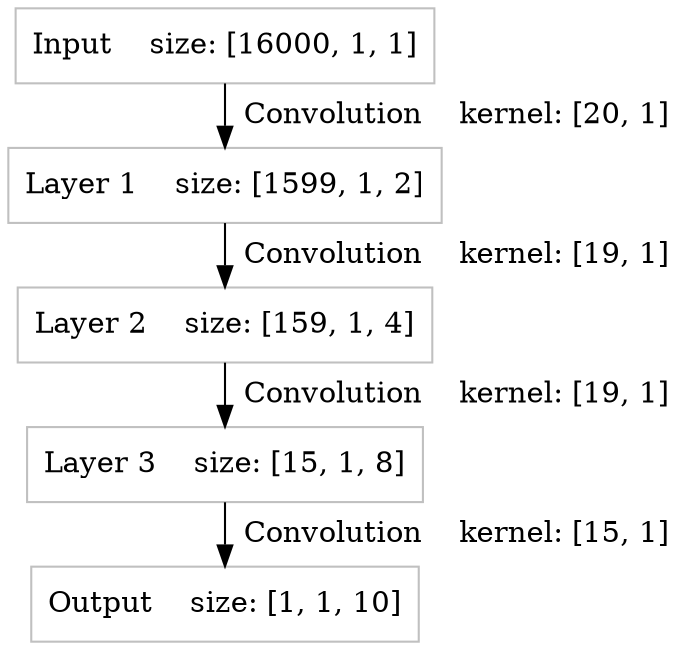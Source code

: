 digraph nn{

edge[
	_color = pink
	nodesep = 0.005
	ranksep = 0.005
	weight = 0.005
	height = 0.005
]
node[
	shape = rectangle 
	color = gray 
	_style = filled
	_width = 0.1
	_height = 0.1
	label = ""
	nodesep = 0.005
	ranksep = 0.005
]
graph[
	nodesep = 0.005
	ranksep = 0.005
	_rankdir = LR
]

Input [label="Input    size: [16000, 1, 1]"]
Layer1 [label="Layer 1    size: [1599, 1, 2]"]
Layer2 [label="Layer 2    size: [159, 1, 4]"]
Layer3 [label="Layer 3    size: [15, 1, 8]"]
Output [label="Output    size: [1, 1, 10]"]

Input->Layer1 [label="  Convolution    kernel: [20, 1]"]
Layer1->Layer2 [label="  Convolution    kernel: [19, 1]"]
Layer2->Layer3 [label="  Convolution    kernel: [19, 1]"]
Layer3->Output [label="  Convolution    kernel: [15, 1]"]
}

